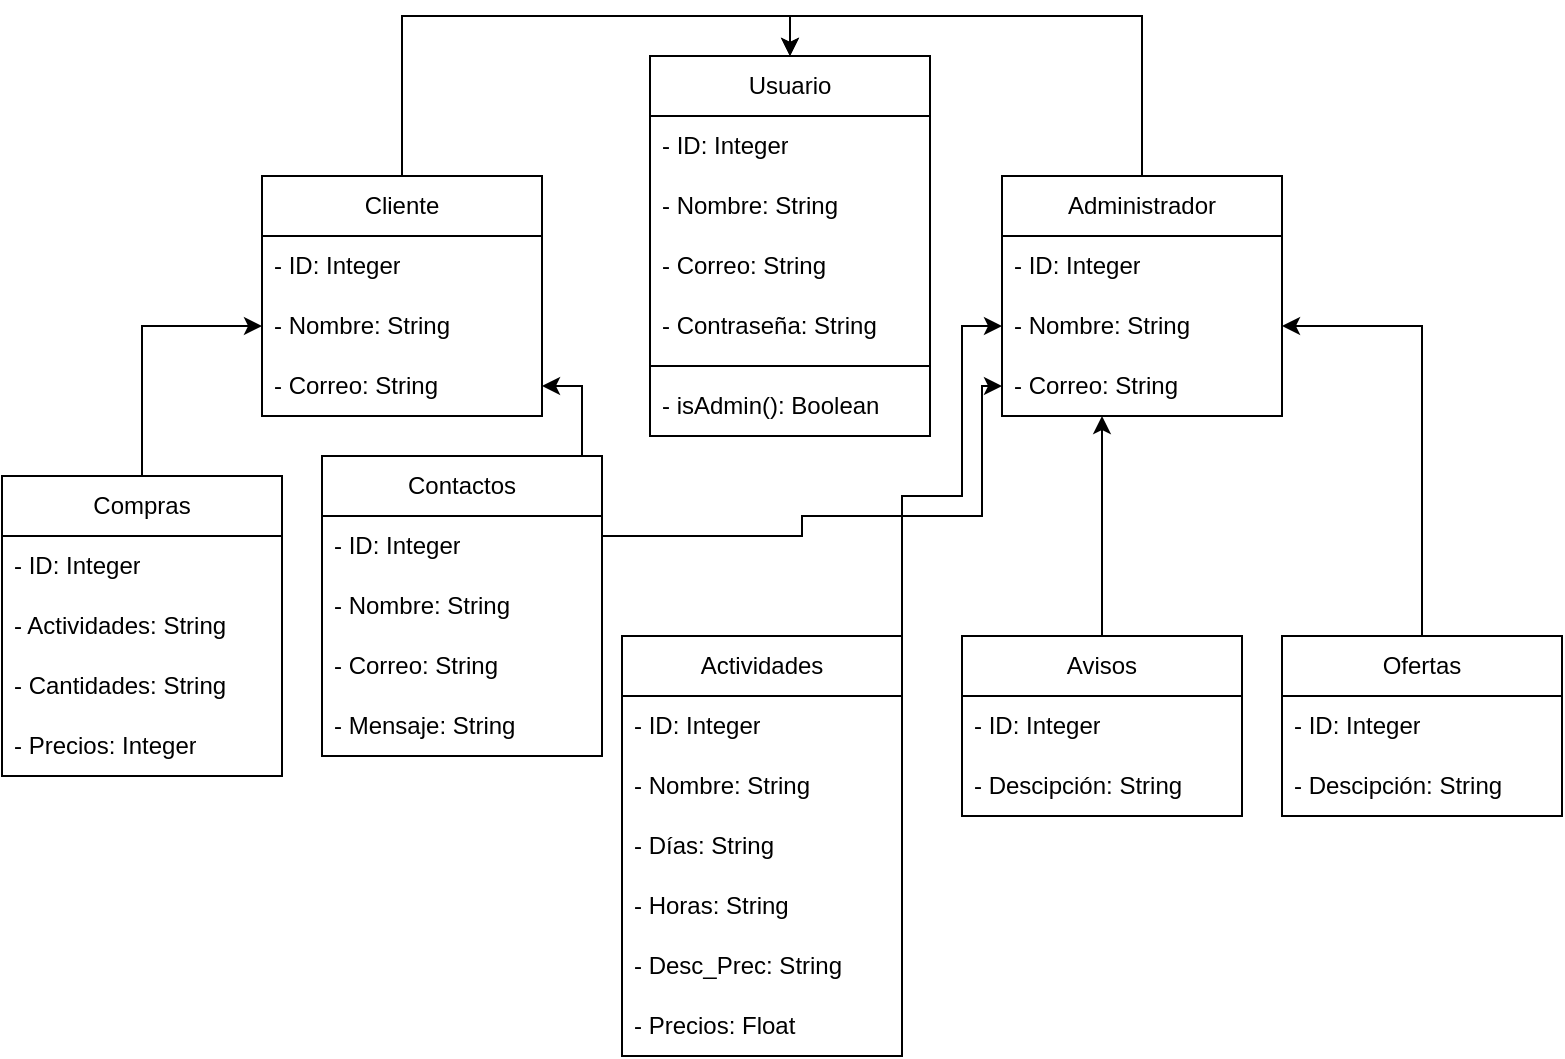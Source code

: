 <mxfile version="24.7.8">
  <diagram name="Página-1" id="DnF3c7S2RMqs9LR_wFNr">
    <mxGraphModel dx="1434" dy="786" grid="1" gridSize="10" guides="1" tooltips="1" connect="1" arrows="1" fold="1" page="1" pageScale="1" pageWidth="827" pageHeight="1169" math="0" shadow="0">
      <root>
        <mxCell id="0" />
        <mxCell id="1" parent="0" />
        <mxCell id="GFfZZeM1FlcKJLDyZN8a-60" style="edgeStyle=orthogonalEdgeStyle;rounded=0;orthogonalLoop=1;jettySize=auto;html=1;exitX=0.5;exitY=0;exitDx=0;exitDy=0;entryX=0.5;entryY=0;entryDx=0;entryDy=0;" parent="1" source="GFfZZeM1FlcKJLDyZN8a-1" target="GFfZZeM1FlcKJLDyZN8a-5" edge="1">
          <mxGeometry relative="1" as="geometry" />
        </mxCell>
        <mxCell id="GFfZZeM1FlcKJLDyZN8a-1" value="Administrador" style="swimlane;fontStyle=0;childLayout=stackLayout;horizontal=1;startSize=30;horizontalStack=0;resizeParent=1;resizeParentMax=0;resizeLast=0;collapsible=1;marginBottom=0;whiteSpace=wrap;html=1;" parent="1" vertex="1">
          <mxGeometry x="520" y="160" width="140" height="120" as="geometry" />
        </mxCell>
        <mxCell id="GFfZZeM1FlcKJLDyZN8a-38" value="- ID: Integer" style="text;strokeColor=none;fillColor=none;align=left;verticalAlign=middle;spacingLeft=4;spacingRight=4;overflow=hidden;points=[[0,0.5],[1,0.5]];portConstraint=eastwest;rotatable=0;whiteSpace=wrap;html=1;" parent="GFfZZeM1FlcKJLDyZN8a-1" vertex="1">
          <mxGeometry y="30" width="140" height="30" as="geometry" />
        </mxCell>
        <mxCell id="GFfZZeM1FlcKJLDyZN8a-55" value="- Nombre: String" style="text;strokeColor=none;fillColor=none;align=left;verticalAlign=middle;spacingLeft=4;spacingRight=4;overflow=hidden;points=[[0,0.5],[1,0.5]];portConstraint=eastwest;rotatable=0;whiteSpace=wrap;html=1;" parent="GFfZZeM1FlcKJLDyZN8a-1" vertex="1">
          <mxGeometry y="60" width="140" height="30" as="geometry" />
        </mxCell>
        <mxCell id="GFfZZeM1FlcKJLDyZN8a-56" value="- Correo: String" style="text;strokeColor=none;fillColor=none;align=left;verticalAlign=middle;spacingLeft=4;spacingRight=4;overflow=hidden;points=[[0,0.5],[1,0.5]];portConstraint=eastwest;rotatable=0;whiteSpace=wrap;html=1;" parent="GFfZZeM1FlcKJLDyZN8a-1" vertex="1">
          <mxGeometry y="90" width="140" height="30" as="geometry" />
        </mxCell>
        <mxCell id="GFfZZeM1FlcKJLDyZN8a-5" value="Usuario" style="swimlane;fontStyle=0;childLayout=stackLayout;horizontal=1;startSize=30;horizontalStack=0;resizeParent=1;resizeParentMax=0;resizeLast=0;collapsible=1;marginBottom=0;whiteSpace=wrap;html=1;" parent="1" vertex="1">
          <mxGeometry x="344" y="100" width="140" height="190" as="geometry" />
        </mxCell>
        <mxCell id="GFfZZeM1FlcKJLDyZN8a-6" value="- ID: Integer" style="text;strokeColor=none;fillColor=none;align=left;verticalAlign=middle;spacingLeft=4;spacingRight=4;overflow=hidden;points=[[0,0.5],[1,0.5]];portConstraint=eastwest;rotatable=0;whiteSpace=wrap;html=1;" parent="GFfZZeM1FlcKJLDyZN8a-5" vertex="1">
          <mxGeometry y="30" width="140" height="30" as="geometry" />
        </mxCell>
        <mxCell id="GFfZZeM1FlcKJLDyZN8a-53" value="- Nombre: String" style="text;strokeColor=none;fillColor=none;align=left;verticalAlign=middle;spacingLeft=4;spacingRight=4;overflow=hidden;points=[[0,0.5],[1,0.5]];portConstraint=eastwest;rotatable=0;whiteSpace=wrap;html=1;" parent="GFfZZeM1FlcKJLDyZN8a-5" vertex="1">
          <mxGeometry y="60" width="140" height="30" as="geometry" />
        </mxCell>
        <mxCell id="GFfZZeM1FlcKJLDyZN8a-54" value="- Correo: String" style="text;strokeColor=none;fillColor=none;align=left;verticalAlign=middle;spacingLeft=4;spacingRight=4;overflow=hidden;points=[[0,0.5],[1,0.5]];portConstraint=eastwest;rotatable=0;whiteSpace=wrap;html=1;" parent="GFfZZeM1FlcKJLDyZN8a-5" vertex="1">
          <mxGeometry y="90" width="140" height="30" as="geometry" />
        </mxCell>
        <mxCell id="GFfZZeM1FlcKJLDyZN8a-34" value="- Contraseña: String" style="text;strokeColor=none;fillColor=none;align=left;verticalAlign=middle;spacingLeft=4;spacingRight=4;overflow=hidden;points=[[0,0.5],[1,0.5]];portConstraint=eastwest;rotatable=0;whiteSpace=wrap;html=1;" parent="GFfZZeM1FlcKJLDyZN8a-5" vertex="1">
          <mxGeometry y="120" width="140" height="30" as="geometry" />
        </mxCell>
        <mxCell id="35PMznLgrGDnaeDY3zjH-1" value="" style="line;strokeWidth=1;rotatable=0;dashed=0;labelPosition=right;align=left;verticalAlign=middle;spacingTop=0;spacingLeft=6;points=[];portConstraint=eastwest;" parent="GFfZZeM1FlcKJLDyZN8a-5" vertex="1">
          <mxGeometry y="150" width="140" height="10" as="geometry" />
        </mxCell>
        <mxCell id="35PMznLgrGDnaeDY3zjH-2" value="- isAdmin(): Boolean" style="text;strokeColor=none;fillColor=none;align=left;verticalAlign=middle;spacingLeft=4;spacingRight=4;overflow=hidden;points=[[0,0.5],[1,0.5]];portConstraint=eastwest;rotatable=0;whiteSpace=wrap;html=1;" parent="GFfZZeM1FlcKJLDyZN8a-5" vertex="1">
          <mxGeometry y="160" width="140" height="30" as="geometry" />
        </mxCell>
        <mxCell id="GFfZZeM1FlcKJLDyZN8a-69" style="edgeStyle=orthogonalEdgeStyle;rounded=0;orthogonalLoop=1;jettySize=auto;html=1;exitX=0.5;exitY=0;exitDx=0;exitDy=0;entryX=0;entryY=0.5;entryDx=0;entryDy=0;" parent="1" source="GFfZZeM1FlcKJLDyZN8a-13" target="GFfZZeM1FlcKJLDyZN8a-51" edge="1">
          <mxGeometry relative="1" as="geometry" />
        </mxCell>
        <mxCell id="GFfZZeM1FlcKJLDyZN8a-13" value="Compras" style="swimlane;fontStyle=0;childLayout=stackLayout;horizontal=1;startSize=30;horizontalStack=0;resizeParent=1;resizeParentMax=0;resizeLast=0;collapsible=1;marginBottom=0;whiteSpace=wrap;html=1;" parent="1" vertex="1">
          <mxGeometry x="20" y="310" width="140" height="150" as="geometry" />
        </mxCell>
        <mxCell id="GFfZZeM1FlcKJLDyZN8a-41" value="- ID: Integer" style="text;strokeColor=none;fillColor=none;align=left;verticalAlign=middle;spacingLeft=4;spacingRight=4;overflow=hidden;points=[[0,0.5],[1,0.5]];portConstraint=eastwest;rotatable=0;whiteSpace=wrap;html=1;" parent="GFfZZeM1FlcKJLDyZN8a-13" vertex="1">
          <mxGeometry y="30" width="140" height="30" as="geometry" />
        </mxCell>
        <mxCell id="7_kM_UHr8HDMBDR2DKmV-2" value="- Actividades: String" style="text;strokeColor=none;fillColor=none;align=left;verticalAlign=middle;spacingLeft=4;spacingRight=4;overflow=hidden;points=[[0,0.5],[1,0.5]];portConstraint=eastwest;rotatable=0;whiteSpace=wrap;html=1;" vertex="1" parent="GFfZZeM1FlcKJLDyZN8a-13">
          <mxGeometry y="60" width="140" height="30" as="geometry" />
        </mxCell>
        <mxCell id="GFfZZeM1FlcKJLDyZN8a-49" value="- Cantidades: String" style="text;strokeColor=none;fillColor=none;align=left;verticalAlign=middle;spacingLeft=4;spacingRight=4;overflow=hidden;points=[[0,0.5],[1,0.5]];portConstraint=eastwest;rotatable=0;whiteSpace=wrap;html=1;" parent="GFfZZeM1FlcKJLDyZN8a-13" vertex="1">
          <mxGeometry y="90" width="140" height="30" as="geometry" />
        </mxCell>
        <mxCell id="GFfZZeM1FlcKJLDyZN8a-50" value="- Precios: Integer" style="text;strokeColor=none;fillColor=none;align=left;verticalAlign=middle;spacingLeft=4;spacingRight=4;overflow=hidden;points=[[0,0.5],[1,0.5]];portConstraint=eastwest;rotatable=0;whiteSpace=wrap;html=1;" parent="GFfZZeM1FlcKJLDyZN8a-13" vertex="1">
          <mxGeometry y="120" width="140" height="30" as="geometry" />
        </mxCell>
        <mxCell id="GFfZZeM1FlcKJLDyZN8a-59" style="edgeStyle=orthogonalEdgeStyle;rounded=0;orthogonalLoop=1;jettySize=auto;html=1;entryX=0.5;entryY=0;entryDx=0;entryDy=0;exitX=0.5;exitY=0;exitDx=0;exitDy=0;" parent="1" source="GFfZZeM1FlcKJLDyZN8a-17" target="GFfZZeM1FlcKJLDyZN8a-5" edge="1">
          <mxGeometry relative="1" as="geometry" />
        </mxCell>
        <mxCell id="GFfZZeM1FlcKJLDyZN8a-17" value="Cliente&lt;span style=&quot;color: rgba(0, 0, 0, 0); font-family: monospace; font-size: 0px; text-align: start; text-wrap: nowrap;&quot;&gt;%3CmxGraphModel%3E%3Croot%3E%3CmxCell%20id%3D%220%22%2F%3E%3CmxCell%20id%3D%221%22%20parent%3D%220%22%2F%3E%3CmxCell%20id%3D%222%22%20value%3D%22Compras%22%20style%3D%22swimlane%3BfontStyle%3D0%3BchildLayout%3DstackLayout%3Bhorizontal%3D1%3BstartSize%3D30%3BhorizontalStack%3D0%3BresizeParent%3D1%3BresizeParentMax%3D0%3BresizeLast%3D0%3Bcollapsible%3D1%3BmarginBottom%3D0%3BwhiteSpace%3Dwrap%3Bhtml%3D1%3B%22%20vertex%3D%221%22%20parent%3D%221%22%3E%3CmxGeometry%20x%3D%2240%22%20y%3D%22370%22%20width%3D%22140%22%20height%3D%22120%22%20as%3D%22geometry%22%2F%3E%3C%2FmxCell%3E%3CmxCell%20id%3D%223%22%20value%3D%22Item%201%22%20style%3D%22text%3BstrokeColor%3Dnone%3BfillColor%3Dnone%3Balign%3Dleft%3BverticalAlign%3Dmiddle%3BspacingLeft%3D4%3BspacingRight%3D4%3Boverflow%3Dhidden%3Bpoints%3D%5B%5B0%2C0.5%5D%2C%5B1%2C0.5%5D%5D%3BportConstraint%3Deastwest%3Brotatable%3D0%3BwhiteSpace%3Dwrap%3Bhtml%3D1%3B%22%20vertex%3D%221%22%20parent%3D%222%22%3E%3CmxGeometry%20y%3D%2230%22%20width%3D%22140%22%20height%3D%2230%22%20as%3D%22geometry%22%2F%3E%3C%2FmxCell%3E%3CmxCell%20id%3D%224%22%20value%3D%22Item%202%22%20style%3D%22text%3BstrokeColor%3Dnone%3BfillColor%3Dnone%3Balign%3Dleft%3BverticalAlign%3Dmiddle%3BspacingLeft%3D4%3BspacingRight%3D4%3Boverflow%3Dhidden%3Bpoints%3D%5B%5B0%2C0.5%5D%2C%5B1%2C0.5%5D%5D%3BportConstraint%3Deastwest%3Brotatable%3D0%3BwhiteSpace%3Dwrap%3Bhtml%3D1%3B%22%20vertex%3D%221%22%20parent%3D%222%22%3E%3CmxGeometry%20y%3D%2260%22%20width%3D%22140%22%20height%3D%2230%22%20as%3D%22geometry%22%2F%3E%3C%2FmxCell%3E%3CmxCell%20id%3D%225%22%20value%3D%22Item%203%22%20style%3D%22text%3BstrokeColor%3Dnone%3BfillColor%3Dnone%3Balign%3Dleft%3BverticalAlign%3Dmiddle%3BspacingLeft%3D4%3BspacingRight%3D4%3Boverflow%3Dhidden%3Bpoints%3D%5B%5B0%2C0.5%5D%2C%5B1%2C0.5%5D%5D%3BportConstraint%3Deastwest%3Brotatable%3D0%3BwhiteSpace%3Dwrap%3Bhtml%3D1%3B%22%20vertex%3D%221%22%20parent%3D%222%22%3E%3CmxGeometry%20y%3D%2290%22%20width%3D%22140%22%20height%3D%2230%22%20as%3D%22geometry%22%2F%3E%3C%2FmxCell%3E%3C%2Froot%3E%3C%2FmxGraphModel%3E&lt;/span&gt;" style="swimlane;fontStyle=0;childLayout=stackLayout;horizontal=1;startSize=30;horizontalStack=0;resizeParent=1;resizeParentMax=0;resizeLast=0;collapsible=1;marginBottom=0;whiteSpace=wrap;html=1;" parent="1" vertex="1">
          <mxGeometry x="150" y="160" width="140" height="120" as="geometry" />
        </mxCell>
        <mxCell id="GFfZZeM1FlcKJLDyZN8a-35" value="- ID: Integer" style="text;strokeColor=none;fillColor=none;align=left;verticalAlign=middle;spacingLeft=4;spacingRight=4;overflow=hidden;points=[[0,0.5],[1,0.5]];portConstraint=eastwest;rotatable=0;whiteSpace=wrap;html=1;" parent="GFfZZeM1FlcKJLDyZN8a-17" vertex="1">
          <mxGeometry y="30" width="140" height="30" as="geometry" />
        </mxCell>
        <mxCell id="GFfZZeM1FlcKJLDyZN8a-51" value="- Nombre: String" style="text;strokeColor=none;fillColor=none;align=left;verticalAlign=middle;spacingLeft=4;spacingRight=4;overflow=hidden;points=[[0,0.5],[1,0.5]];portConstraint=eastwest;rotatable=0;whiteSpace=wrap;html=1;" parent="GFfZZeM1FlcKJLDyZN8a-17" vertex="1">
          <mxGeometry y="60" width="140" height="30" as="geometry" />
        </mxCell>
        <mxCell id="GFfZZeM1FlcKJLDyZN8a-52" value="- Correo: String" style="text;strokeColor=none;fillColor=none;align=left;verticalAlign=middle;spacingLeft=4;spacingRight=4;overflow=hidden;points=[[0,0.5],[1,0.5]];portConstraint=eastwest;rotatable=0;whiteSpace=wrap;html=1;" parent="GFfZZeM1FlcKJLDyZN8a-17" vertex="1">
          <mxGeometry y="90" width="140" height="30" as="geometry" />
        </mxCell>
        <mxCell id="GFfZZeM1FlcKJLDyZN8a-61" style="edgeStyle=orthogonalEdgeStyle;rounded=0;orthogonalLoop=1;jettySize=auto;html=1;entryX=0;entryY=0.5;entryDx=0;entryDy=0;" parent="1" source="GFfZZeM1FlcKJLDyZN8a-25" target="GFfZZeM1FlcKJLDyZN8a-55" edge="1">
          <mxGeometry relative="1" as="geometry">
            <Array as="points">
              <mxPoint x="470" y="320" />
              <mxPoint x="500" y="320" />
              <mxPoint x="500" y="235" />
            </Array>
          </mxGeometry>
        </mxCell>
        <mxCell id="GFfZZeM1FlcKJLDyZN8a-25" value="Actividades" style="swimlane;fontStyle=0;childLayout=stackLayout;horizontal=1;startSize=30;horizontalStack=0;resizeParent=1;resizeParentMax=0;resizeLast=0;collapsible=1;marginBottom=0;whiteSpace=wrap;html=1;" parent="1" vertex="1">
          <mxGeometry x="330" y="390" width="140" height="210" as="geometry" />
        </mxCell>
        <mxCell id="GFfZZeM1FlcKJLDyZN8a-44" value="- ID: Integer" style="text;strokeColor=none;fillColor=none;align=left;verticalAlign=middle;spacingLeft=4;spacingRight=4;overflow=hidden;points=[[0,0.5],[1,0.5]];portConstraint=eastwest;rotatable=0;whiteSpace=wrap;html=1;" parent="GFfZZeM1FlcKJLDyZN8a-25" vertex="1">
          <mxGeometry y="30" width="140" height="30" as="geometry" />
        </mxCell>
        <mxCell id="GFfZZeM1FlcKJLDyZN8a-45" value="- Nombre: String" style="text;strokeColor=none;fillColor=none;align=left;verticalAlign=middle;spacingLeft=4;spacingRight=4;overflow=hidden;points=[[0,0.5],[1,0.5]];portConstraint=eastwest;rotatable=0;whiteSpace=wrap;html=1;" parent="GFfZZeM1FlcKJLDyZN8a-25" vertex="1">
          <mxGeometry y="60" width="140" height="30" as="geometry" />
        </mxCell>
        <mxCell id="GFfZZeM1FlcKJLDyZN8a-46" value="- Días: String" style="text;strokeColor=none;fillColor=none;align=left;verticalAlign=middle;spacingLeft=4;spacingRight=4;overflow=hidden;points=[[0,0.5],[1,0.5]];portConstraint=eastwest;rotatable=0;whiteSpace=wrap;html=1;" parent="GFfZZeM1FlcKJLDyZN8a-25" vertex="1">
          <mxGeometry y="90" width="140" height="30" as="geometry" />
        </mxCell>
        <mxCell id="GFfZZeM1FlcKJLDyZN8a-47" value="- Horas: String" style="text;strokeColor=none;fillColor=none;align=left;verticalAlign=middle;spacingLeft=4;spacingRight=4;overflow=hidden;points=[[0,0.5],[1,0.5]];portConstraint=eastwest;rotatable=0;whiteSpace=wrap;html=1;" parent="GFfZZeM1FlcKJLDyZN8a-25" vertex="1">
          <mxGeometry y="120" width="140" height="30" as="geometry" />
        </mxCell>
        <mxCell id="7_kM_UHr8HDMBDR2DKmV-1" value="- Desc_Prec: String" style="text;strokeColor=none;fillColor=none;align=left;verticalAlign=middle;spacingLeft=4;spacingRight=4;overflow=hidden;points=[[0,0.5],[1,0.5]];portConstraint=eastwest;rotatable=0;whiteSpace=wrap;html=1;" vertex="1" parent="GFfZZeM1FlcKJLDyZN8a-25">
          <mxGeometry y="150" width="140" height="30" as="geometry" />
        </mxCell>
        <mxCell id="GFfZZeM1FlcKJLDyZN8a-48" value="- Precios: Float" style="text;strokeColor=none;fillColor=none;align=left;verticalAlign=middle;spacingLeft=4;spacingRight=4;overflow=hidden;points=[[0,0.5],[1,0.5]];portConstraint=eastwest;rotatable=0;whiteSpace=wrap;html=1;" parent="GFfZZeM1FlcKJLDyZN8a-25" vertex="1">
          <mxGeometry y="180" width="140" height="30" as="geometry" />
        </mxCell>
        <mxCell id="GFfZZeM1FlcKJLDyZN8a-62" style="edgeStyle=orthogonalEdgeStyle;rounded=0;orthogonalLoop=1;jettySize=auto;html=1;exitX=0.5;exitY=0;exitDx=0;exitDy=0;entryX=1;entryY=0.5;entryDx=0;entryDy=0;" parent="1" source="GFfZZeM1FlcKJLDyZN8a-30" target="GFfZZeM1FlcKJLDyZN8a-55" edge="1">
          <mxGeometry relative="1" as="geometry" />
        </mxCell>
        <mxCell id="GFfZZeM1FlcKJLDyZN8a-30" value="Ofertas" style="swimlane;fontStyle=0;childLayout=stackLayout;horizontal=1;startSize=30;horizontalStack=0;resizeParent=1;resizeParentMax=0;resizeLast=0;collapsible=1;marginBottom=0;whiteSpace=wrap;html=1;" parent="1" vertex="1">
          <mxGeometry x="660" y="390" width="140" height="90" as="geometry" />
        </mxCell>
        <mxCell id="GFfZZeM1FlcKJLDyZN8a-67" value="- ID: Integer" style="text;strokeColor=none;fillColor=none;align=left;verticalAlign=middle;spacingLeft=4;spacingRight=4;overflow=hidden;points=[[0,0.5],[1,0.5]];portConstraint=eastwest;rotatable=0;whiteSpace=wrap;html=1;" parent="GFfZZeM1FlcKJLDyZN8a-30" vertex="1">
          <mxGeometry y="30" width="140" height="30" as="geometry" />
        </mxCell>
        <mxCell id="GFfZZeM1FlcKJLDyZN8a-68" value="- Descipción: String" style="text;strokeColor=none;fillColor=none;align=left;verticalAlign=middle;spacingLeft=4;spacingRight=4;overflow=hidden;points=[[0,0.5],[1,0.5]];portConstraint=eastwest;rotatable=0;whiteSpace=wrap;html=1;" parent="GFfZZeM1FlcKJLDyZN8a-30" vertex="1">
          <mxGeometry y="60" width="140" height="30" as="geometry" />
        </mxCell>
        <mxCell id="GFfZZeM1FlcKJLDyZN8a-57" value="Avisos" style="swimlane;fontStyle=0;childLayout=stackLayout;horizontal=1;startSize=30;horizontalStack=0;resizeParent=1;resizeParentMax=0;resizeLast=0;collapsible=1;marginBottom=0;whiteSpace=wrap;html=1;" parent="1" vertex="1">
          <mxGeometry x="500" y="390" width="140" height="90" as="geometry" />
        </mxCell>
        <mxCell id="GFfZZeM1FlcKJLDyZN8a-65" value="- ID: Integer" style="text;strokeColor=none;fillColor=none;align=left;verticalAlign=middle;spacingLeft=4;spacingRight=4;overflow=hidden;points=[[0,0.5],[1,0.5]];portConstraint=eastwest;rotatable=0;whiteSpace=wrap;html=1;" parent="GFfZZeM1FlcKJLDyZN8a-57" vertex="1">
          <mxGeometry y="30" width="140" height="30" as="geometry" />
        </mxCell>
        <mxCell id="GFfZZeM1FlcKJLDyZN8a-66" value="- Descipción: String" style="text;strokeColor=none;fillColor=none;align=left;verticalAlign=middle;spacingLeft=4;spacingRight=4;overflow=hidden;points=[[0,0.5],[1,0.5]];portConstraint=eastwest;rotatable=0;whiteSpace=wrap;html=1;" parent="GFfZZeM1FlcKJLDyZN8a-57" vertex="1">
          <mxGeometry y="60" width="140" height="30" as="geometry" />
        </mxCell>
        <mxCell id="GFfZZeM1FlcKJLDyZN8a-64" style="edgeStyle=orthogonalEdgeStyle;rounded=0;orthogonalLoop=1;jettySize=auto;html=1;exitX=0.5;exitY=0;exitDx=0;exitDy=0;" parent="1" source="GFfZZeM1FlcKJLDyZN8a-57" edge="1">
          <mxGeometry relative="1" as="geometry">
            <mxPoint x="570" y="280" as="targetPoint" />
          </mxGeometry>
        </mxCell>
        <mxCell id="7_kM_UHr8HDMBDR2DKmV-8" style="edgeStyle=orthogonalEdgeStyle;rounded=0;orthogonalLoop=1;jettySize=auto;html=1;entryX=0;entryY=0.5;entryDx=0;entryDy=0;exitX=1;exitY=0.5;exitDx=0;exitDy=0;" edge="1" parent="1" source="7_kM_UHr8HDMBDR2DKmV-4" target="GFfZZeM1FlcKJLDyZN8a-56">
          <mxGeometry relative="1" as="geometry">
            <Array as="points">
              <mxPoint x="320" y="340" />
              <mxPoint x="420" y="340" />
              <mxPoint x="420" y="330" />
              <mxPoint x="510" y="330" />
              <mxPoint x="510" y="265" />
            </Array>
          </mxGeometry>
        </mxCell>
        <mxCell id="7_kM_UHr8HDMBDR2DKmV-9" style="edgeStyle=orthogonalEdgeStyle;rounded=0;orthogonalLoop=1;jettySize=auto;html=1;exitX=0.5;exitY=0;exitDx=0;exitDy=0;entryX=1;entryY=0.5;entryDx=0;entryDy=0;" edge="1" parent="1" source="7_kM_UHr8HDMBDR2DKmV-3" target="GFfZZeM1FlcKJLDyZN8a-52">
          <mxGeometry relative="1" as="geometry">
            <Array as="points">
              <mxPoint x="310" y="300" />
              <mxPoint x="310" y="265" />
            </Array>
          </mxGeometry>
        </mxCell>
        <mxCell id="7_kM_UHr8HDMBDR2DKmV-3" value="Contactos" style="swimlane;fontStyle=0;childLayout=stackLayout;horizontal=1;startSize=30;horizontalStack=0;resizeParent=1;resizeParentMax=0;resizeLast=0;collapsible=1;marginBottom=0;whiteSpace=wrap;html=1;" vertex="1" parent="1">
          <mxGeometry x="180" y="300" width="140" height="150" as="geometry" />
        </mxCell>
        <mxCell id="7_kM_UHr8HDMBDR2DKmV-4" value="- ID: Integer" style="text;strokeColor=none;fillColor=none;align=left;verticalAlign=middle;spacingLeft=4;spacingRight=4;overflow=hidden;points=[[0,0.5],[1,0.5]];portConstraint=eastwest;rotatable=0;whiteSpace=wrap;html=1;" vertex="1" parent="7_kM_UHr8HDMBDR2DKmV-3">
          <mxGeometry y="30" width="140" height="30" as="geometry" />
        </mxCell>
        <mxCell id="7_kM_UHr8HDMBDR2DKmV-5" value="- Nombre: String" style="text;strokeColor=none;fillColor=none;align=left;verticalAlign=middle;spacingLeft=4;spacingRight=4;overflow=hidden;points=[[0,0.5],[1,0.5]];portConstraint=eastwest;rotatable=0;whiteSpace=wrap;html=1;" vertex="1" parent="7_kM_UHr8HDMBDR2DKmV-3">
          <mxGeometry y="60" width="140" height="30" as="geometry" />
        </mxCell>
        <mxCell id="7_kM_UHr8HDMBDR2DKmV-6" value="- Correo: String" style="text;strokeColor=none;fillColor=none;align=left;verticalAlign=middle;spacingLeft=4;spacingRight=4;overflow=hidden;points=[[0,0.5],[1,0.5]];portConstraint=eastwest;rotatable=0;whiteSpace=wrap;html=1;" vertex="1" parent="7_kM_UHr8HDMBDR2DKmV-3">
          <mxGeometry y="90" width="140" height="30" as="geometry" />
        </mxCell>
        <mxCell id="7_kM_UHr8HDMBDR2DKmV-7" value="- Mensaje: String" style="text;strokeColor=none;fillColor=none;align=left;verticalAlign=middle;spacingLeft=4;spacingRight=4;overflow=hidden;points=[[0,0.5],[1,0.5]];portConstraint=eastwest;rotatable=0;whiteSpace=wrap;html=1;" vertex="1" parent="7_kM_UHr8HDMBDR2DKmV-3">
          <mxGeometry y="120" width="140" height="30" as="geometry" />
        </mxCell>
      </root>
    </mxGraphModel>
  </diagram>
</mxfile>

